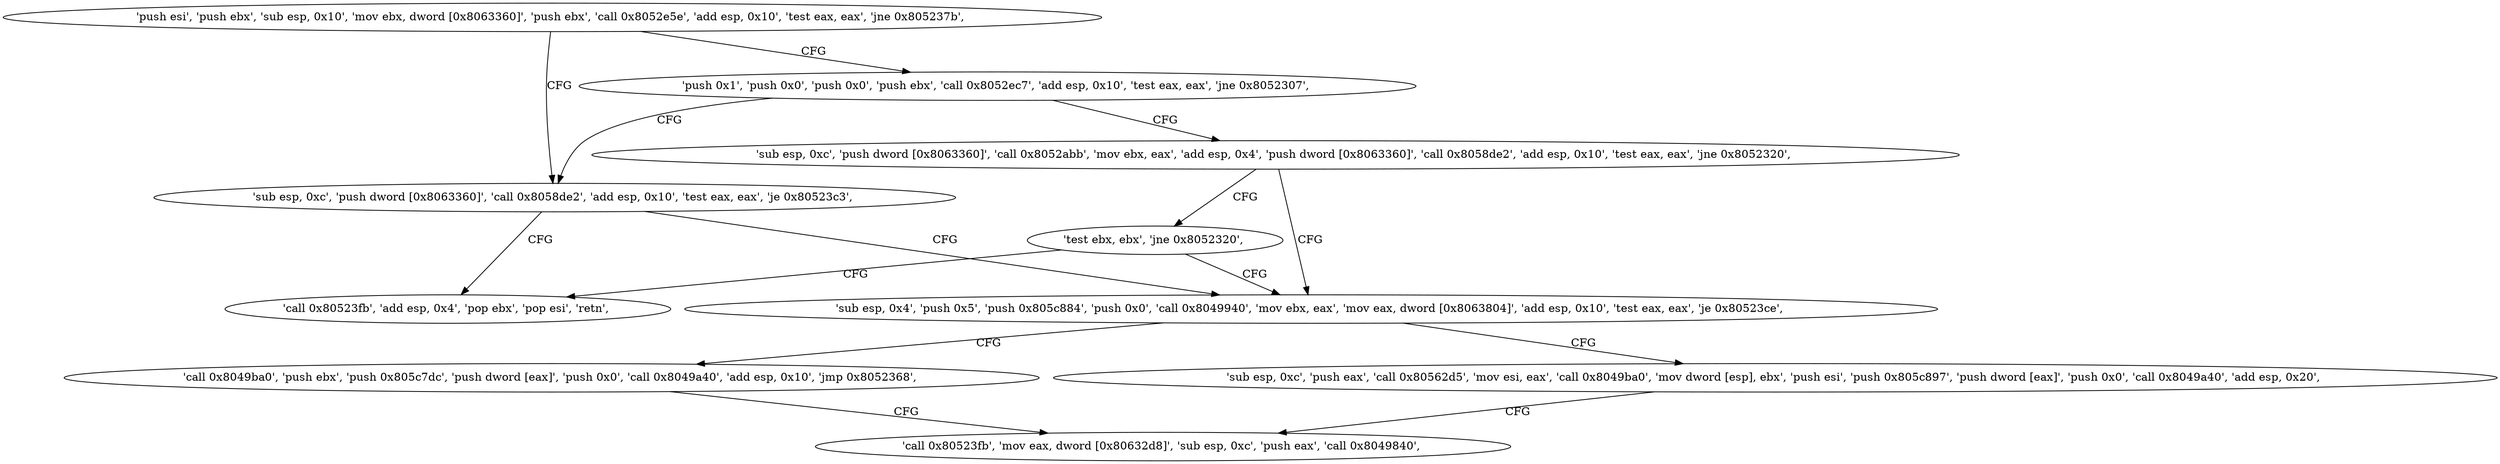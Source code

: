 digraph "func" {
"134554351" [label = "'push esi', 'push ebx', 'sub esp, 0x10', 'mov ebx, dword [0x8063360]', 'push ebx', 'call 0x8052e5e', 'add esp, 0x10', 'test eax, eax', 'jne 0x805237b', " ]
"134554491" [label = "'push 0x1', 'push 0x0', 'push 0x0', 'push ebx', 'call 0x8052ec7', 'add esp, 0x10', 'test eax, eax', 'jne 0x8052307', " ]
"134554375" [label = "'sub esp, 0xc', 'push dword [0x8063360]', 'call 0x8058de2', 'add esp, 0x10', 'test eax, eax', 'je 0x80523c3', " ]
"134554514" [label = "'sub esp, 0xc', 'push dword [0x8063360]', 'call 0x8052abb', 'mov ebx, eax', 'add esp, 0x4', 'push dword [0x8063360]', 'call 0x8058de2', 'add esp, 0x10', 'test eax, eax', 'jne 0x8052320', " ]
"134554563" [label = "'call 0x80523fb', 'add esp, 0x4', 'pop ebx', 'pop esi', 'retn', " ]
"134554400" [label = "'sub esp, 0x4', 'push 0x5', 'push 0x805c884', 'push 0x0', 'call 0x8049940', 'mov ebx, eax', 'mov eax, dword [0x8063804]', 'add esp, 0x10', 'test eax, eax', 'je 0x80523ce', " ]
"134554555" [label = "'test ebx, ebx', 'jne 0x8052320', " ]
"134554574" [label = "'call 0x8049ba0', 'push ebx', 'push 0x805c7dc', 'push dword [eax]', 'push 0x0', 'call 0x8049a40', 'add esp, 0x10', 'jmp 0x8052368', " ]
"134554435" [label = "'sub esp, 0xc', 'push eax', 'call 0x80562d5', 'mov esi, eax', 'call 0x8049ba0', 'mov dword [esp], ebx', 'push esi', 'push 0x805c897', 'push dword [eax]', 'push 0x0', 'call 0x8049a40', 'add esp, 0x20', " ]
"134554472" [label = "'call 0x80523fb', 'mov eax, dword [0x80632d8]', 'sub esp, 0xc', 'push eax', 'call 0x8049840', " ]
"134554351" -> "134554491" [ label = "CFG" ]
"134554351" -> "134554375" [ label = "CFG" ]
"134554491" -> "134554375" [ label = "CFG" ]
"134554491" -> "134554514" [ label = "CFG" ]
"134554375" -> "134554563" [ label = "CFG" ]
"134554375" -> "134554400" [ label = "CFG" ]
"134554514" -> "134554400" [ label = "CFG" ]
"134554514" -> "134554555" [ label = "CFG" ]
"134554400" -> "134554574" [ label = "CFG" ]
"134554400" -> "134554435" [ label = "CFG" ]
"134554555" -> "134554400" [ label = "CFG" ]
"134554555" -> "134554563" [ label = "CFG" ]
"134554574" -> "134554472" [ label = "CFG" ]
"134554435" -> "134554472" [ label = "CFG" ]
}
